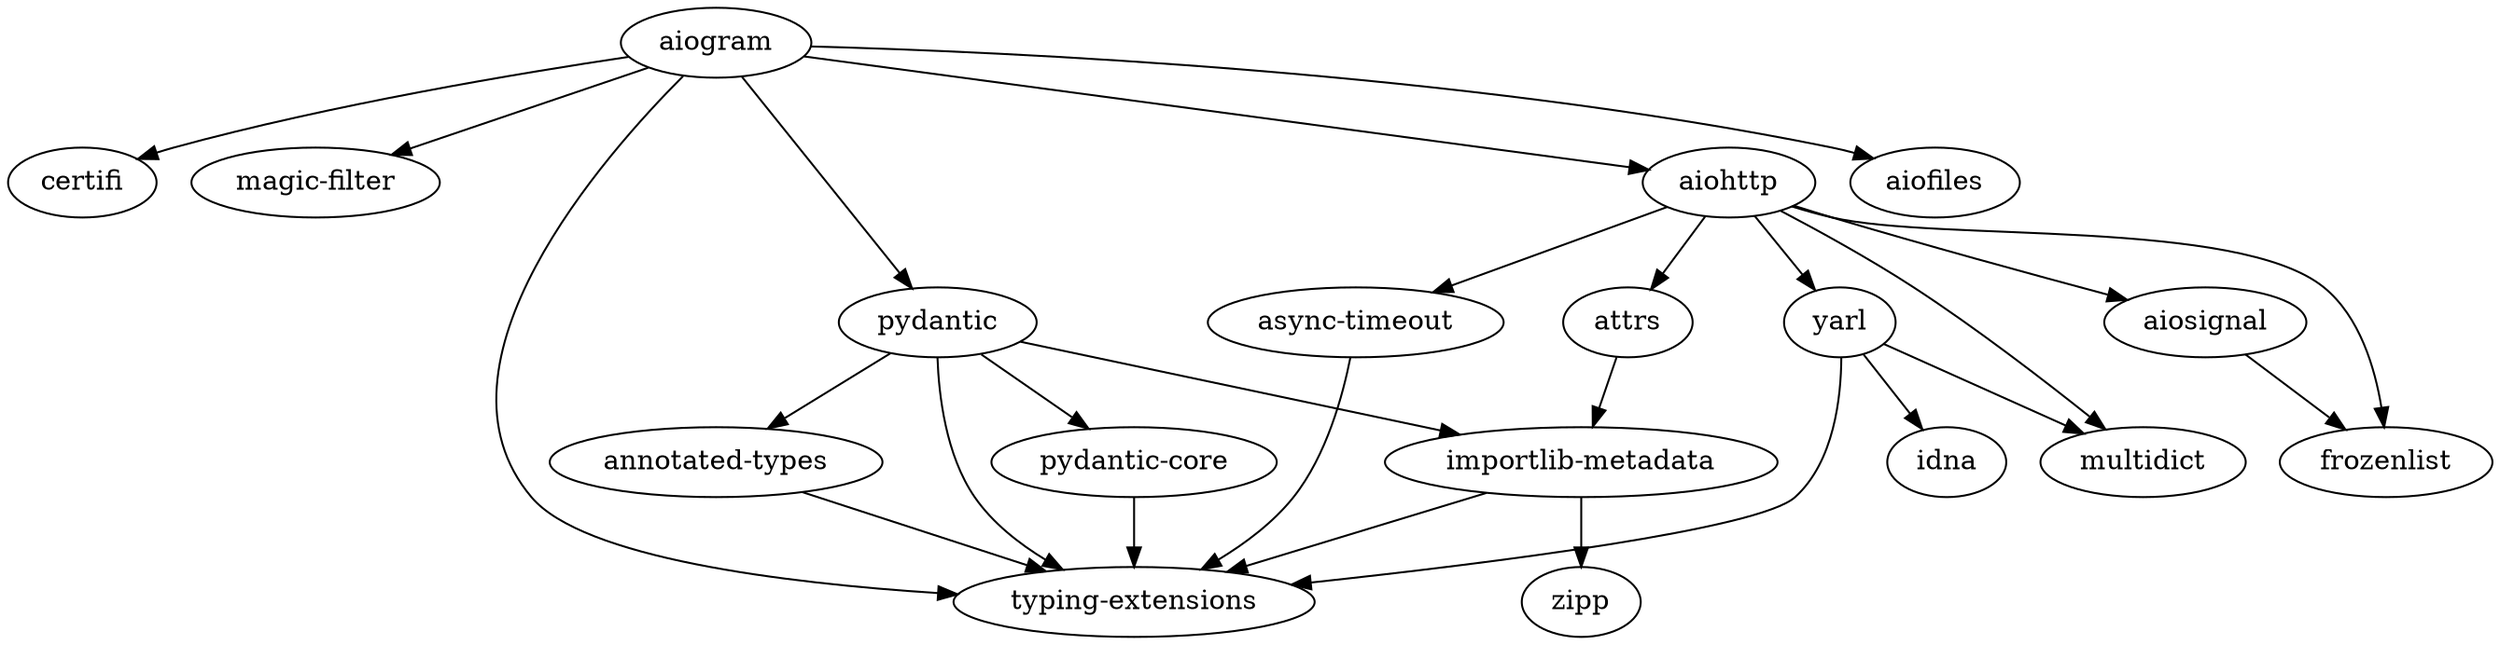 digraph "aiogram package dependencies" {
	aiogram
	aiogram -> certifi
	aiogram -> "magic-filter"
	aiogram -> "typing-extensions"
	aiogram -> aiohttp
	aiogram -> aiofiles
	aiogram -> pydantic
	aiofiles
	aiohttp
	aiohttp -> attrs
	aiohttp -> "async-timeout"
	aiohttp -> multidict
	aiohttp -> yarl
	aiohttp -> frozenlist
	aiohttp -> aiosignal
	certifi
	"magic-filter"
	pydantic
	pydantic -> "importlib-metadata"
	pydantic -> "pydantic-core"
	pydantic -> "annotated-types"
	pydantic -> "typing-extensions"
	"typing-extensions"
	attrs
	attrs -> "importlib-metadata"
	"async-timeout"
	"async-timeout" -> "typing-extensions"
	multidict
	yarl
	yarl -> idna
	yarl -> multidict
	yarl -> "typing-extensions"
	frozenlist
	aiosignal
	aiosignal -> frozenlist
	"importlib-metadata"
	"importlib-metadata" -> zipp
	"importlib-metadata" -> "typing-extensions"
	"pydantic-core"
	"pydantic-core" -> "typing-extensions"
	"annotated-types"
	"annotated-types" -> "typing-extensions"
	idna
	zipp
}
